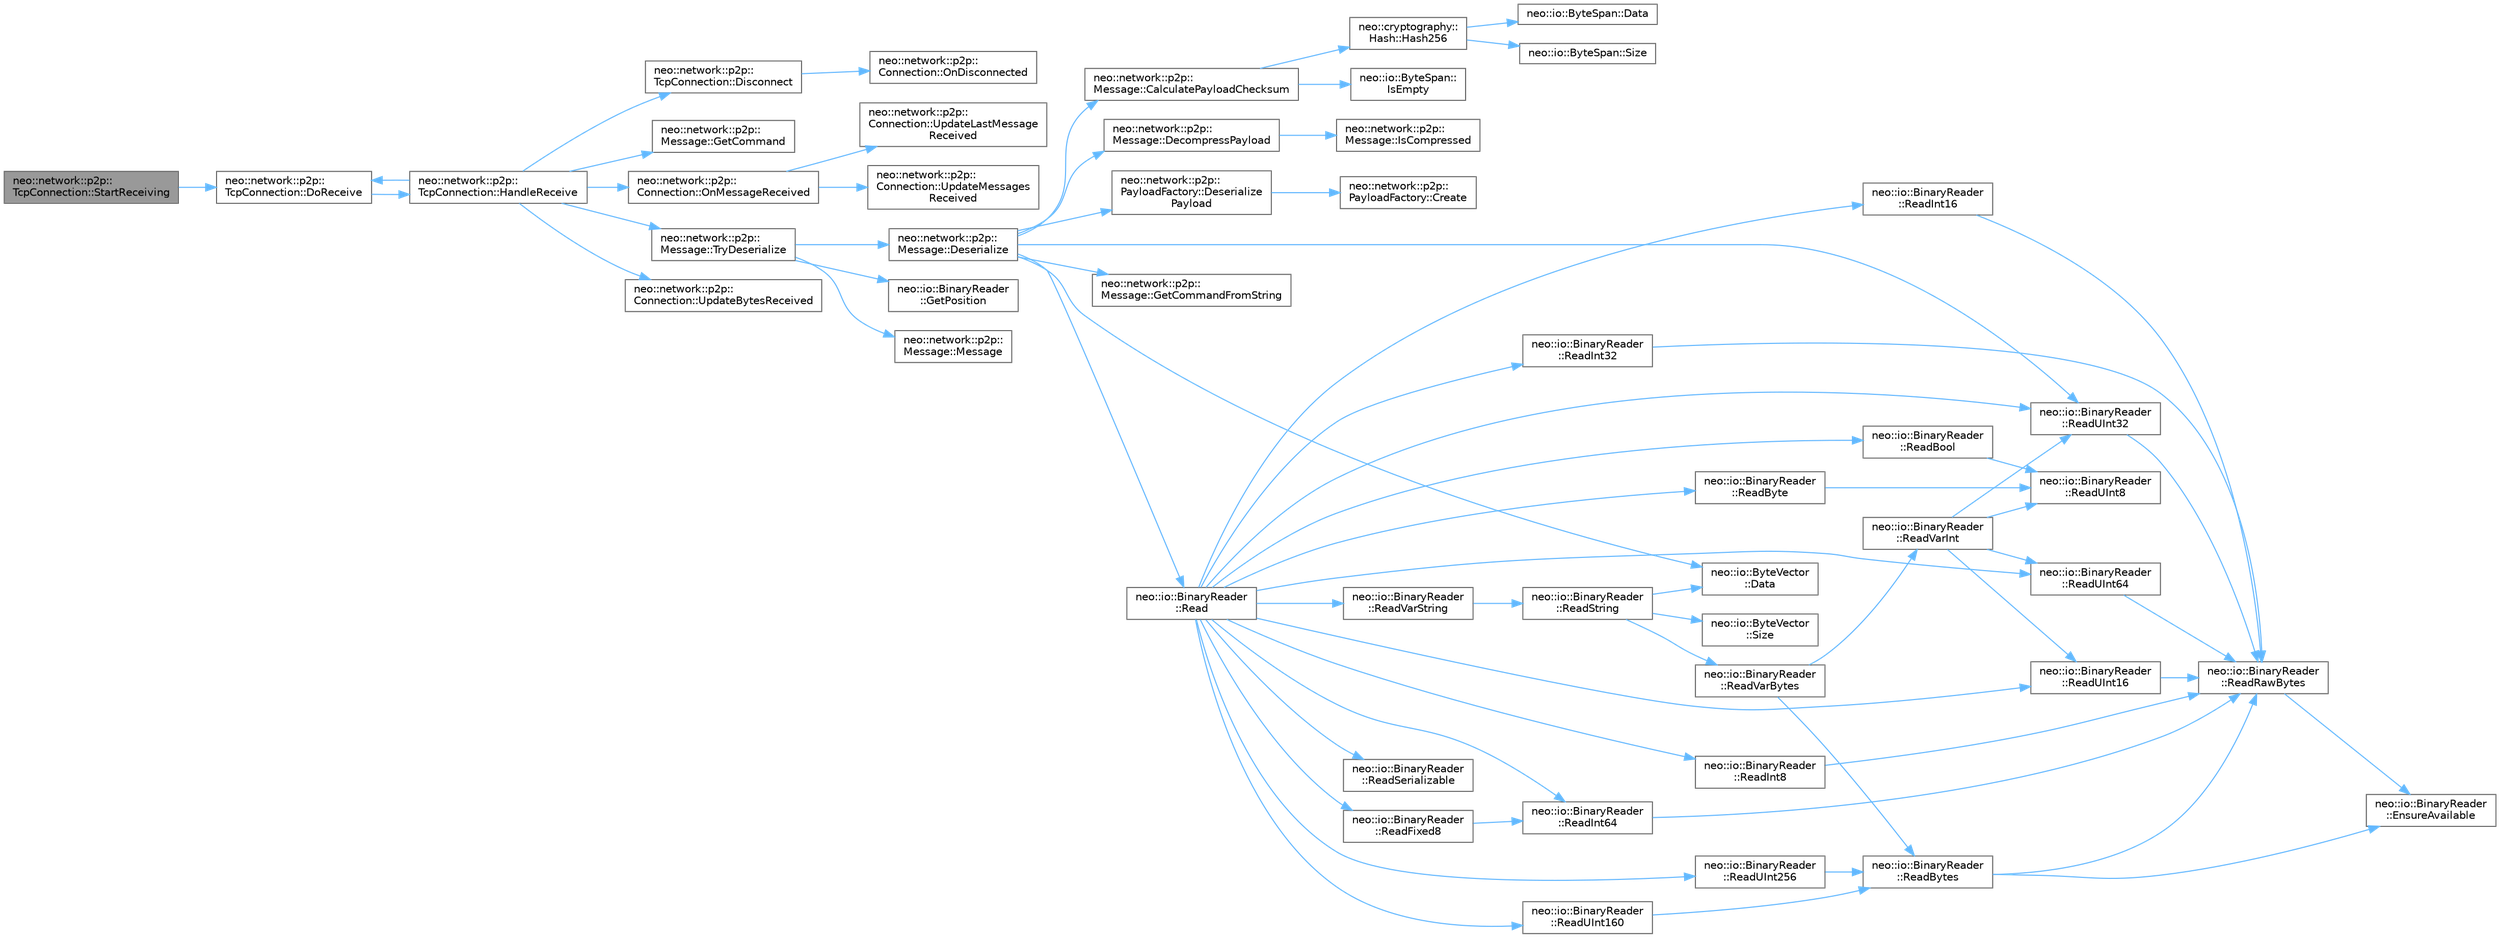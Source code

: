 digraph "neo::network::p2p::TcpConnection::StartReceiving"
{
 // LATEX_PDF_SIZE
  bgcolor="transparent";
  edge [fontname=Helvetica,fontsize=10,labelfontname=Helvetica,labelfontsize=10];
  node [fontname=Helvetica,fontsize=10,shape=box,height=0.2,width=0.4];
  rankdir="LR";
  Node1 [id="Node000001",label="neo::network::p2p::\lTcpConnection::StartReceiving",height=0.2,width=0.4,color="gray40", fillcolor="grey60", style="filled", fontcolor="black",tooltip="Starts receiving messages."];
  Node1 -> Node2 [id="edge67_Node000001_Node000002",color="steelblue1",style="solid",tooltip=" "];
  Node2 [id="Node000002",label="neo::network::p2p::\lTcpConnection::DoReceive",height=0.2,width=0.4,color="grey40", fillcolor="white", style="filled",URL="$classneo_1_1network_1_1p2p_1_1_tcp_connection.html#a01e4145bf03a05372559f309630072d7",tooltip=" "];
  Node2 -> Node3 [id="edge68_Node000002_Node000003",color="steelblue1",style="solid",tooltip=" "];
  Node3 [id="Node000003",label="neo::network::p2p::\lTcpConnection::HandleReceive",height=0.2,width=0.4,color="grey40", fillcolor="white", style="filled",URL="$classneo_1_1network_1_1p2p_1_1_tcp_connection.html#ae93cb2c6443cb2629ba82f3a967d8af4",tooltip=" "];
  Node3 -> Node4 [id="edge69_Node000003_Node000004",color="steelblue1",style="solid",tooltip=" "];
  Node4 [id="Node000004",label="neo::network::p2p::\lTcpConnection::Disconnect",height=0.2,width=0.4,color="grey40", fillcolor="white", style="filled",URL="$classneo_1_1network_1_1p2p_1_1_tcp_connection.html#acb68bd163d9e0a4df4f66866f8bdd465",tooltip="Disconnects from the remote node."];
  Node4 -> Node5 [id="edge70_Node000004_Node000005",color="steelblue1",style="solid",tooltip=" "];
  Node5 [id="Node000005",label="neo::network::p2p::\lConnection::OnDisconnected",height=0.2,width=0.4,color="grey40", fillcolor="white", style="filled",URL="$classneo_1_1network_1_1p2p_1_1_connection.html#abf1fd278093a903e6111c68f6fc98161",tooltip="Called when the connection is disconnected."];
  Node3 -> Node2 [id="edge71_Node000003_Node000002",color="steelblue1",style="solid",tooltip=" "];
  Node3 -> Node6 [id="edge72_Node000003_Node000006",color="steelblue1",style="solid",tooltip=" "];
  Node6 [id="Node000006",label="neo::network::p2p::\lMessage::GetCommand",height=0.2,width=0.4,color="grey40", fillcolor="white", style="filled",URL="$classneo_1_1network_1_1p2p_1_1_message.html#af505a0952e235388e42f926f2314e882",tooltip="Gets the command of the message."];
  Node3 -> Node7 [id="edge73_Node000003_Node000007",color="steelblue1",style="solid",tooltip=" "];
  Node7 [id="Node000007",label="neo::network::p2p::\lConnection::OnMessageReceived",height=0.2,width=0.4,color="grey40", fillcolor="white", style="filled",URL="$classneo_1_1network_1_1p2p_1_1_connection.html#abd8fbf27b813438feb5291675006e2d4",tooltip="Called when a message is received."];
  Node7 -> Node8 [id="edge74_Node000007_Node000008",color="steelblue1",style="solid",tooltip=" "];
  Node8 [id="Node000008",label="neo::network::p2p::\lConnection::UpdateLastMessage\lReceived",height=0.2,width=0.4,color="grey40", fillcolor="white", style="filled",URL="$classneo_1_1network_1_1p2p_1_1_connection.html#a6abdc25772eeb241701cfa23ba382e36",tooltip="Updates the last message received time."];
  Node7 -> Node9 [id="edge75_Node000007_Node000009",color="steelblue1",style="solid",tooltip=" "];
  Node9 [id="Node000009",label="neo::network::p2p::\lConnection::UpdateMessages\lReceived",height=0.2,width=0.4,color="grey40", fillcolor="white", style="filled",URL="$classneo_1_1network_1_1p2p_1_1_connection.html#a01ab02f175e0e187c6772eef339e85c3",tooltip="Updates the messages received."];
  Node3 -> Node10 [id="edge76_Node000003_Node000010",color="steelblue1",style="solid",tooltip=" "];
  Node10 [id="Node000010",label="neo::network::p2p::\lMessage::TryDeserialize",height=0.2,width=0.4,color="grey40", fillcolor="white", style="filled",URL="$classneo_1_1network_1_1p2p_1_1_message.html#af51deec699dc8d8828e45d245870f1e9",tooltip="Tries to deserialize a message from a byte array."];
  Node10 -> Node11 [id="edge77_Node000010_Node000011",color="steelblue1",style="solid",tooltip=" "];
  Node11 [id="Node000011",label="neo::network::p2p::\lMessage::Deserialize",height=0.2,width=0.4,color="grey40", fillcolor="white", style="filled",URL="$classneo_1_1network_1_1p2p_1_1_message.html#ae1bf057d746f676cd2ecea8f2bd16ed6",tooltip="Deserializes the message from a binary reader."];
  Node11 -> Node12 [id="edge78_Node000011_Node000012",color="steelblue1",style="solid",tooltip=" "];
  Node12 [id="Node000012",label="neo::network::p2p::\lMessage::CalculatePayloadChecksum",height=0.2,width=0.4,color="grey40", fillcolor="white", style="filled",URL="$classneo_1_1network_1_1p2p_1_1_message.html#a654aaf898e51e3b91c7a60dcdeaf763f",tooltip=" "];
  Node12 -> Node13 [id="edge79_Node000012_Node000013",color="steelblue1",style="solid",tooltip=" "];
  Node13 [id="Node000013",label="neo::cryptography::\lHash::Hash256",height=0.2,width=0.4,color="grey40", fillcolor="white", style="filled",URL="$classneo_1_1cryptography_1_1_hash.html#a1f27587bba8d21efdec839f2679e1a90",tooltip="Computes Hash256 (double SHA256)."];
  Node13 -> Node14 [id="edge80_Node000013_Node000014",color="steelblue1",style="solid",tooltip=" "];
  Node14 [id="Node000014",label="neo::io::ByteSpan::Data",height=0.2,width=0.4,color="grey40", fillcolor="white", style="filled",URL="$classneo_1_1io_1_1_byte_span.html#a0285a19eb5cd212ecd1079e0bc5e494c",tooltip="Gets a pointer to the data."];
  Node13 -> Node15 [id="edge81_Node000013_Node000015",color="steelblue1",style="solid",tooltip=" "];
  Node15 [id="Node000015",label="neo::io::ByteSpan::Size",height=0.2,width=0.4,color="grey40", fillcolor="white", style="filled",URL="$classneo_1_1io_1_1_byte_span.html#a4a869430800a37dcbeefac6f36468fcb",tooltip="Gets the size of the ByteSpan."];
  Node12 -> Node16 [id="edge82_Node000012_Node000016",color="steelblue1",style="solid",tooltip=" "];
  Node16 [id="Node000016",label="neo::io::ByteSpan::\lIsEmpty",height=0.2,width=0.4,color="grey40", fillcolor="white", style="filled",URL="$classneo_1_1io_1_1_byte_span.html#a1a44ac09ac50847323a100002f530d5b",tooltip="Checks if the ByteSpan is empty."];
  Node11 -> Node17 [id="edge83_Node000011_Node000017",color="steelblue1",style="solid",tooltip=" "];
  Node17 [id="Node000017",label="neo::io::ByteVector\l::Data",height=0.2,width=0.4,color="grey40", fillcolor="white", style="filled",URL="$classneo_1_1io_1_1_byte_vector.html#a971af50d2778c4435c924cf4b839e8a1",tooltip="Gets a pointer to the data."];
  Node11 -> Node18 [id="edge84_Node000011_Node000018",color="steelblue1",style="solid",tooltip=" "];
  Node18 [id="Node000018",label="neo::network::p2p::\lMessage::DecompressPayload",height=0.2,width=0.4,color="grey40", fillcolor="white", style="filled",URL="$classneo_1_1network_1_1p2p_1_1_message.html#a5c8df365c957520d0e6a90ddecc02f98",tooltip=" "];
  Node18 -> Node19 [id="edge85_Node000018_Node000019",color="steelblue1",style="solid",tooltip=" "];
  Node19 [id="Node000019",label="neo::network::p2p::\lMessage::IsCompressed",height=0.2,width=0.4,color="grey40", fillcolor="white", style="filled",URL="$classneo_1_1network_1_1p2p_1_1_message.html#a715ccb28cf3623b4c2bd48df0015fcdd",tooltip="Checks if the message is compressed."];
  Node11 -> Node20 [id="edge86_Node000011_Node000020",color="steelblue1",style="solid",tooltip=" "];
  Node20 [id="Node000020",label="neo::network::p2p::\lPayloadFactory::Deserialize\lPayload",height=0.2,width=0.4,color="grey40", fillcolor="white", style="filled",URL="$classneo_1_1network_1_1p2p_1_1_payload_factory.html#a8fc9fb6bdb630268ac09f8a9dd71bb63",tooltip="Deserializes a payload based on the message command."];
  Node20 -> Node21 [id="edge87_Node000020_Node000021",color="steelblue1",style="solid",tooltip=" "];
  Node21 [id="Node000021",label="neo::network::p2p::\lPayloadFactory::Create",height=0.2,width=0.4,color="grey40", fillcolor="white", style="filled",URL="$classneo_1_1network_1_1p2p_1_1_payload_factory.html#aa5b21e7d366197587798bc26d3196026",tooltip="Creates an empty payload based on the message command."];
  Node11 -> Node22 [id="edge88_Node000011_Node000022",color="steelblue1",style="solid",tooltip=" "];
  Node22 [id="Node000022",label="neo::network::p2p::\lMessage::GetCommandFromString",height=0.2,width=0.4,color="grey40", fillcolor="white", style="filled",URL="$classneo_1_1network_1_1p2p_1_1_message.html#a4348deb8baa21f15ff24f28ac5c5612e",tooltip=" "];
  Node11 -> Node23 [id="edge89_Node000011_Node000023",color="steelblue1",style="solid",tooltip=" "];
  Node23 [id="Node000023",label="neo::io::BinaryReader\l::Read",height=0.2,width=0.4,color="grey40", fillcolor="white", style="filled",URL="$classneo_1_1io_1_1_binary_reader.html#a675833a1f5409f8bb4d19080bec78f37",tooltip="Generic read method for specific types."];
  Node23 -> Node24 [id="edge90_Node000023_Node000024",color="steelblue1",style="solid",tooltip=" "];
  Node24 [id="Node000024",label="neo::io::BinaryReader\l::ReadBool",height=0.2,width=0.4,color="grey40", fillcolor="white", style="filled",URL="$classneo_1_1io_1_1_binary_reader.html#a94aba9dfe2eb624fd626466227ccf3a8",tooltip="Reads a boolean value from the stream."];
  Node24 -> Node25 [id="edge91_Node000024_Node000025",color="steelblue1",style="solid",tooltip=" "];
  Node25 [id="Node000025",label="neo::io::BinaryReader\l::ReadUInt8",height=0.2,width=0.4,color="grey40", fillcolor="white", style="filled",URL="$classneo_1_1io_1_1_binary_reader.html#a3b93ff9ad86d70fb5091267936092a59",tooltip="Reads an 8-bit unsigned integer from the stream."];
  Node23 -> Node26 [id="edge92_Node000023_Node000026",color="steelblue1",style="solid",tooltip=" "];
  Node26 [id="Node000026",label="neo::io::BinaryReader\l::ReadByte",height=0.2,width=0.4,color="grey40", fillcolor="white", style="filled",URL="$classneo_1_1io_1_1_binary_reader.html#acdcfcae157144bbbc188ff8bf00cd55d",tooltip="Reads a single byte from the stream."];
  Node26 -> Node25 [id="edge93_Node000026_Node000025",color="steelblue1",style="solid",tooltip=" "];
  Node23 -> Node27 [id="edge94_Node000023_Node000027",color="steelblue1",style="solid",tooltip=" "];
  Node27 [id="Node000027",label="neo::io::BinaryReader\l::ReadFixed8",height=0.2,width=0.4,color="grey40", fillcolor="white", style="filled",URL="$classneo_1_1io_1_1_binary_reader.html#a8d9aa5753c3fee7d0afba26ddacbd130",tooltip="Reads a Fixed8 from the stream."];
  Node27 -> Node28 [id="edge95_Node000027_Node000028",color="steelblue1",style="solid",tooltip=" "];
  Node28 [id="Node000028",label="neo::io::BinaryReader\l::ReadInt64",height=0.2,width=0.4,color="grey40", fillcolor="white", style="filled",URL="$classneo_1_1io_1_1_binary_reader.html#aa8429b0320e5dee44f55d511457eb9bb",tooltip="Reads a 64-bit signed integer from the stream."];
  Node28 -> Node29 [id="edge96_Node000028_Node000029",color="steelblue1",style="solid",tooltip=" "];
  Node29 [id="Node000029",label="neo::io::BinaryReader\l::ReadRawBytes",height=0.2,width=0.4,color="grey40", fillcolor="white", style="filled",URL="$classneo_1_1io_1_1_binary_reader.html#a890faf334a0500b4474a6b2f91e63e51",tooltip="Helper method to read raw bytes from either stream or memory."];
  Node29 -> Node30 [id="edge97_Node000029_Node000030",color="steelblue1",style="solid",tooltip=" "];
  Node30 [id="Node000030",label="neo::io::BinaryReader\l::EnsureAvailable",height=0.2,width=0.4,color="grey40", fillcolor="white", style="filled",URL="$classneo_1_1io_1_1_binary_reader.html#a2bfd19e979fbdb9b340cc8dd78a9ca72",tooltip="Checks if enough bytes are available to read."];
  Node23 -> Node31 [id="edge98_Node000023_Node000031",color="steelblue1",style="solid",tooltip=" "];
  Node31 [id="Node000031",label="neo::io::BinaryReader\l::ReadInt16",height=0.2,width=0.4,color="grey40", fillcolor="white", style="filled",URL="$classneo_1_1io_1_1_binary_reader.html#aaf523adc34870056024357d1080cb885",tooltip="Reads a 16-bit signed integer from the stream."];
  Node31 -> Node29 [id="edge99_Node000031_Node000029",color="steelblue1",style="solid",tooltip=" "];
  Node23 -> Node32 [id="edge100_Node000023_Node000032",color="steelblue1",style="solid",tooltip=" "];
  Node32 [id="Node000032",label="neo::io::BinaryReader\l::ReadInt32",height=0.2,width=0.4,color="grey40", fillcolor="white", style="filled",URL="$classneo_1_1io_1_1_binary_reader.html#ad3e123dea7f73acd42609f1943c071c5",tooltip="Reads a 32-bit signed integer from the stream."];
  Node32 -> Node29 [id="edge101_Node000032_Node000029",color="steelblue1",style="solid",tooltip=" "];
  Node23 -> Node28 [id="edge102_Node000023_Node000028",color="steelblue1",style="solid",tooltip=" "];
  Node23 -> Node33 [id="edge103_Node000023_Node000033",color="steelblue1",style="solid",tooltip=" "];
  Node33 [id="Node000033",label="neo::io::BinaryReader\l::ReadInt8",height=0.2,width=0.4,color="grey40", fillcolor="white", style="filled",URL="$classneo_1_1io_1_1_binary_reader.html#ad556de7845cd98d32bf825ca177c2185",tooltip="Reads an 8-bit signed integer from the stream."];
  Node33 -> Node29 [id="edge104_Node000033_Node000029",color="steelblue1",style="solid",tooltip=" "];
  Node23 -> Node34 [id="edge105_Node000023_Node000034",color="steelblue1",style="solid",tooltip=" "];
  Node34 [id="Node000034",label="neo::io::BinaryReader\l::ReadSerializable",height=0.2,width=0.4,color="grey40", fillcolor="white", style="filled",URL="$classneo_1_1io_1_1_binary_reader.html#adfdd39b482480819e993cc3c39a77ec2",tooltip="Reads a serializable object from the stream."];
  Node23 -> Node35 [id="edge106_Node000023_Node000035",color="steelblue1",style="solid",tooltip=" "];
  Node35 [id="Node000035",label="neo::io::BinaryReader\l::ReadUInt16",height=0.2,width=0.4,color="grey40", fillcolor="white", style="filled",URL="$classneo_1_1io_1_1_binary_reader.html#a52c58b790f36327c1c7a11d0f3cfb5c2",tooltip="Reads a 16-bit unsigned integer from the stream."];
  Node35 -> Node29 [id="edge107_Node000035_Node000029",color="steelblue1",style="solid",tooltip=" "];
  Node23 -> Node36 [id="edge108_Node000023_Node000036",color="steelblue1",style="solid",tooltip=" "];
  Node36 [id="Node000036",label="neo::io::BinaryReader\l::ReadUInt160",height=0.2,width=0.4,color="grey40", fillcolor="white", style="filled",URL="$classneo_1_1io_1_1_binary_reader.html#a6f810794f8eb71c787d4741836d3a206",tooltip="Reads a UInt160 from the stream."];
  Node36 -> Node37 [id="edge109_Node000036_Node000037",color="steelblue1",style="solid",tooltip=" "];
  Node37 [id="Node000037",label="neo::io::BinaryReader\l::ReadBytes",height=0.2,width=0.4,color="grey40", fillcolor="white", style="filled",URL="$classneo_1_1io_1_1_binary_reader.html#aaa4a5f7dcf558723668d35b0b31f93f1",tooltip="Reads a byte array from the stream."];
  Node37 -> Node30 [id="edge110_Node000037_Node000030",color="steelblue1",style="solid",tooltip=" "];
  Node37 -> Node29 [id="edge111_Node000037_Node000029",color="steelblue1",style="solid",tooltip=" "];
  Node23 -> Node38 [id="edge112_Node000023_Node000038",color="steelblue1",style="solid",tooltip=" "];
  Node38 [id="Node000038",label="neo::io::BinaryReader\l::ReadUInt256",height=0.2,width=0.4,color="grey40", fillcolor="white", style="filled",URL="$classneo_1_1io_1_1_binary_reader.html#a103549b89c846289e3b18bb282f6876d",tooltip="Reads a UInt256 from the stream."];
  Node38 -> Node37 [id="edge113_Node000038_Node000037",color="steelblue1",style="solid",tooltip=" "];
  Node23 -> Node39 [id="edge114_Node000023_Node000039",color="steelblue1",style="solid",tooltip=" "];
  Node39 [id="Node000039",label="neo::io::BinaryReader\l::ReadUInt32",height=0.2,width=0.4,color="grey40", fillcolor="white", style="filled",URL="$classneo_1_1io_1_1_binary_reader.html#adc2c9cfae535b86f63855d77cdb2662b",tooltip="Reads a 32-bit unsigned integer from the stream."];
  Node39 -> Node29 [id="edge115_Node000039_Node000029",color="steelblue1",style="solid",tooltip=" "];
  Node23 -> Node40 [id="edge116_Node000023_Node000040",color="steelblue1",style="solid",tooltip=" "];
  Node40 [id="Node000040",label="neo::io::BinaryReader\l::ReadUInt64",height=0.2,width=0.4,color="grey40", fillcolor="white", style="filled",URL="$classneo_1_1io_1_1_binary_reader.html#add3fc78c751d4893aaf0193e0a357dbd",tooltip="Reads a 64-bit unsigned integer from the stream."];
  Node40 -> Node29 [id="edge117_Node000040_Node000029",color="steelblue1",style="solid",tooltip=" "];
  Node23 -> Node41 [id="edge118_Node000023_Node000041",color="steelblue1",style="solid",tooltip=" "];
  Node41 [id="Node000041",label="neo::io::BinaryReader\l::ReadVarString",height=0.2,width=0.4,color="grey40", fillcolor="white", style="filled",URL="$classneo_1_1io_1_1_binary_reader.html#a4c1e4e8b4f6ff955d9f0c047ae6d7e88",tooltip="Reads a variable-length string from the stream."];
  Node41 -> Node42 [id="edge119_Node000041_Node000042",color="steelblue1",style="solid",tooltip=" "];
  Node42 [id="Node000042",label="neo::io::BinaryReader\l::ReadString",height=0.2,width=0.4,color="grey40", fillcolor="white", style="filled",URL="$classneo_1_1io_1_1_binary_reader.html#ac449aaf281ee47088613fbf4b02b0ac8",tooltip="Reads a string from the stream."];
  Node42 -> Node17 [id="edge120_Node000042_Node000017",color="steelblue1",style="solid",tooltip=" "];
  Node42 -> Node43 [id="edge121_Node000042_Node000043",color="steelblue1",style="solid",tooltip=" "];
  Node43 [id="Node000043",label="neo::io::BinaryReader\l::ReadVarBytes",height=0.2,width=0.4,color="grey40", fillcolor="white", style="filled",URL="$classneo_1_1io_1_1_binary_reader.html#a62705ff1d1117525166b6d22c68935d4",tooltip="Reads a variable-length byte array from the stream."];
  Node43 -> Node37 [id="edge122_Node000043_Node000037",color="steelblue1",style="solid",tooltip=" "];
  Node43 -> Node44 [id="edge123_Node000043_Node000044",color="steelblue1",style="solid",tooltip=" "];
  Node44 [id="Node000044",label="neo::io::BinaryReader\l::ReadVarInt",height=0.2,width=0.4,color="grey40", fillcolor="white", style="filled",URL="$classneo_1_1io_1_1_binary_reader.html#af83b01f86939c82755926ff3bac86458",tooltip="Reads a variable-length integer from the stream."];
  Node44 -> Node35 [id="edge124_Node000044_Node000035",color="steelblue1",style="solid",tooltip=" "];
  Node44 -> Node39 [id="edge125_Node000044_Node000039",color="steelblue1",style="solid",tooltip=" "];
  Node44 -> Node40 [id="edge126_Node000044_Node000040",color="steelblue1",style="solid",tooltip=" "];
  Node44 -> Node25 [id="edge127_Node000044_Node000025",color="steelblue1",style="solid",tooltip=" "];
  Node42 -> Node45 [id="edge128_Node000042_Node000045",color="steelblue1",style="solid",tooltip=" "];
  Node45 [id="Node000045",label="neo::io::ByteVector\l::Size",height=0.2,width=0.4,color="grey40", fillcolor="white", style="filled",URL="$classneo_1_1io_1_1_byte_vector.html#ac0d1a1751d25fde82c44ba55d9d68e24",tooltip="Gets the size of the ByteVector."];
  Node11 -> Node39 [id="edge129_Node000011_Node000039",color="steelblue1",style="solid",tooltip=" "];
  Node10 -> Node46 [id="edge130_Node000010_Node000046",color="steelblue1",style="solid",tooltip=" "];
  Node46 [id="Node000046",label="neo::io::BinaryReader\l::GetPosition",height=0.2,width=0.4,color="grey40", fillcolor="white", style="filled",URL="$classneo_1_1io_1_1_binary_reader.html#a3aeeaed2158cdb284853a61cc30a9fe2",tooltip="Gets the current position in the stream."];
  Node10 -> Node47 [id="edge131_Node000010_Node000047",color="steelblue1",style="solid",tooltip=" "];
  Node47 [id="Node000047",label="neo::network::p2p::\lMessage::Message",height=0.2,width=0.4,color="grey40", fillcolor="white", style="filled",URL="$classneo_1_1network_1_1p2p_1_1_message.html#ad500547950c4cfac21e99587e0f8f05a",tooltip="Constructs an empty Message."];
  Node3 -> Node48 [id="edge132_Node000003_Node000048",color="steelblue1",style="solid",tooltip=" "];
  Node48 [id="Node000048",label="neo::network::p2p::\lConnection::UpdateBytesReceived",height=0.2,width=0.4,color="grey40", fillcolor="white", style="filled",URL="$classneo_1_1network_1_1p2p_1_1_connection.html#afc523b5dc5f6f18512fb9551f1bd262c",tooltip="Updates the bytes received."];
}
